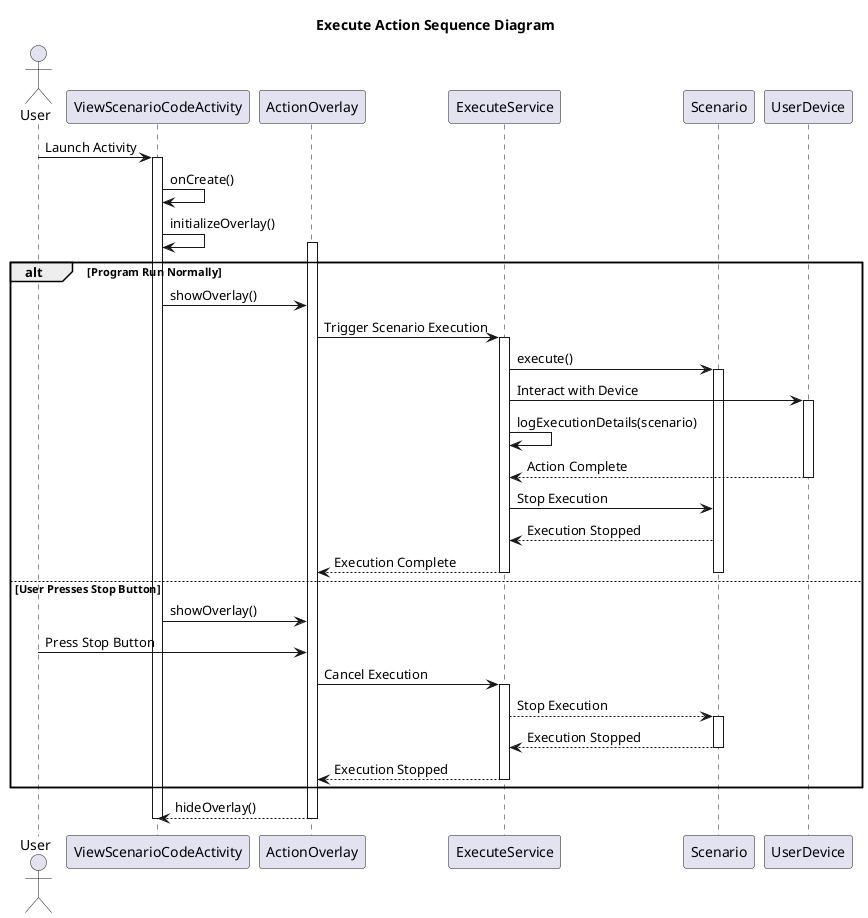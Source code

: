 @startuml ExecuteActionSequenceDiagram

title Execute Action Sequence Diagram
actor User
participant ViewScenarioCodeActivity
participant ActionOverlay
participant ExecuteService
participant Scenario
participant UserDevice

User -> ViewScenarioCodeActivity : Launch Activity
activate ViewScenarioCodeActivity

ViewScenarioCodeActivity -> ViewScenarioCodeActivity : onCreate()
ViewScenarioCodeActivity -> ViewScenarioCodeActivity : initializeOverlay()

activate ActionOverlay

alt Program Run Normally
    ViewScenarioCodeActivity -> ActionOverlay : showOverlay()
    ActionOverlay -> ExecuteService : Trigger Scenario Execution
    activate ExecuteService

    ExecuteService -> Scenario : execute()
    activate Scenario

    ExecuteService -> UserDevice : Interact with Device
    activate UserDevice
    ExecuteService -> ExecuteService : logExecutionDetails(scenario)
    UserDevice --> ExecuteService : Action Complete
    deactivate UserDevice
    ExecuteService -> Scenario : Stop Execution
    Scenario --> ExecuteService : Execution Stopped
    ExecuteService --> ActionOverlay : Execution Complete
    deactivate Scenario
    deactivate ExecuteService
else User Presses Stop Button
    ViewScenarioCodeActivity -> ActionOverlay : showOverlay()
    User -> ActionOverlay : Press Stop Button
    ActionOverlay -> ExecuteService : Cancel Execution
    activate ExecuteService
    ExecuteService --> Scenario : Stop Execution
    activate Scenario
    Scenario --> ExecuteService : Execution Stopped
    deactivate Scenario
    ExecuteService --> ActionOverlay : Execution Stopped
    
    deactivate ExecuteService
end

ActionOverlay --> ViewScenarioCodeActivity : hideOverlay()
deactivate ActionOverlay
deactivate ViewScenarioCodeActivity

@enduml
